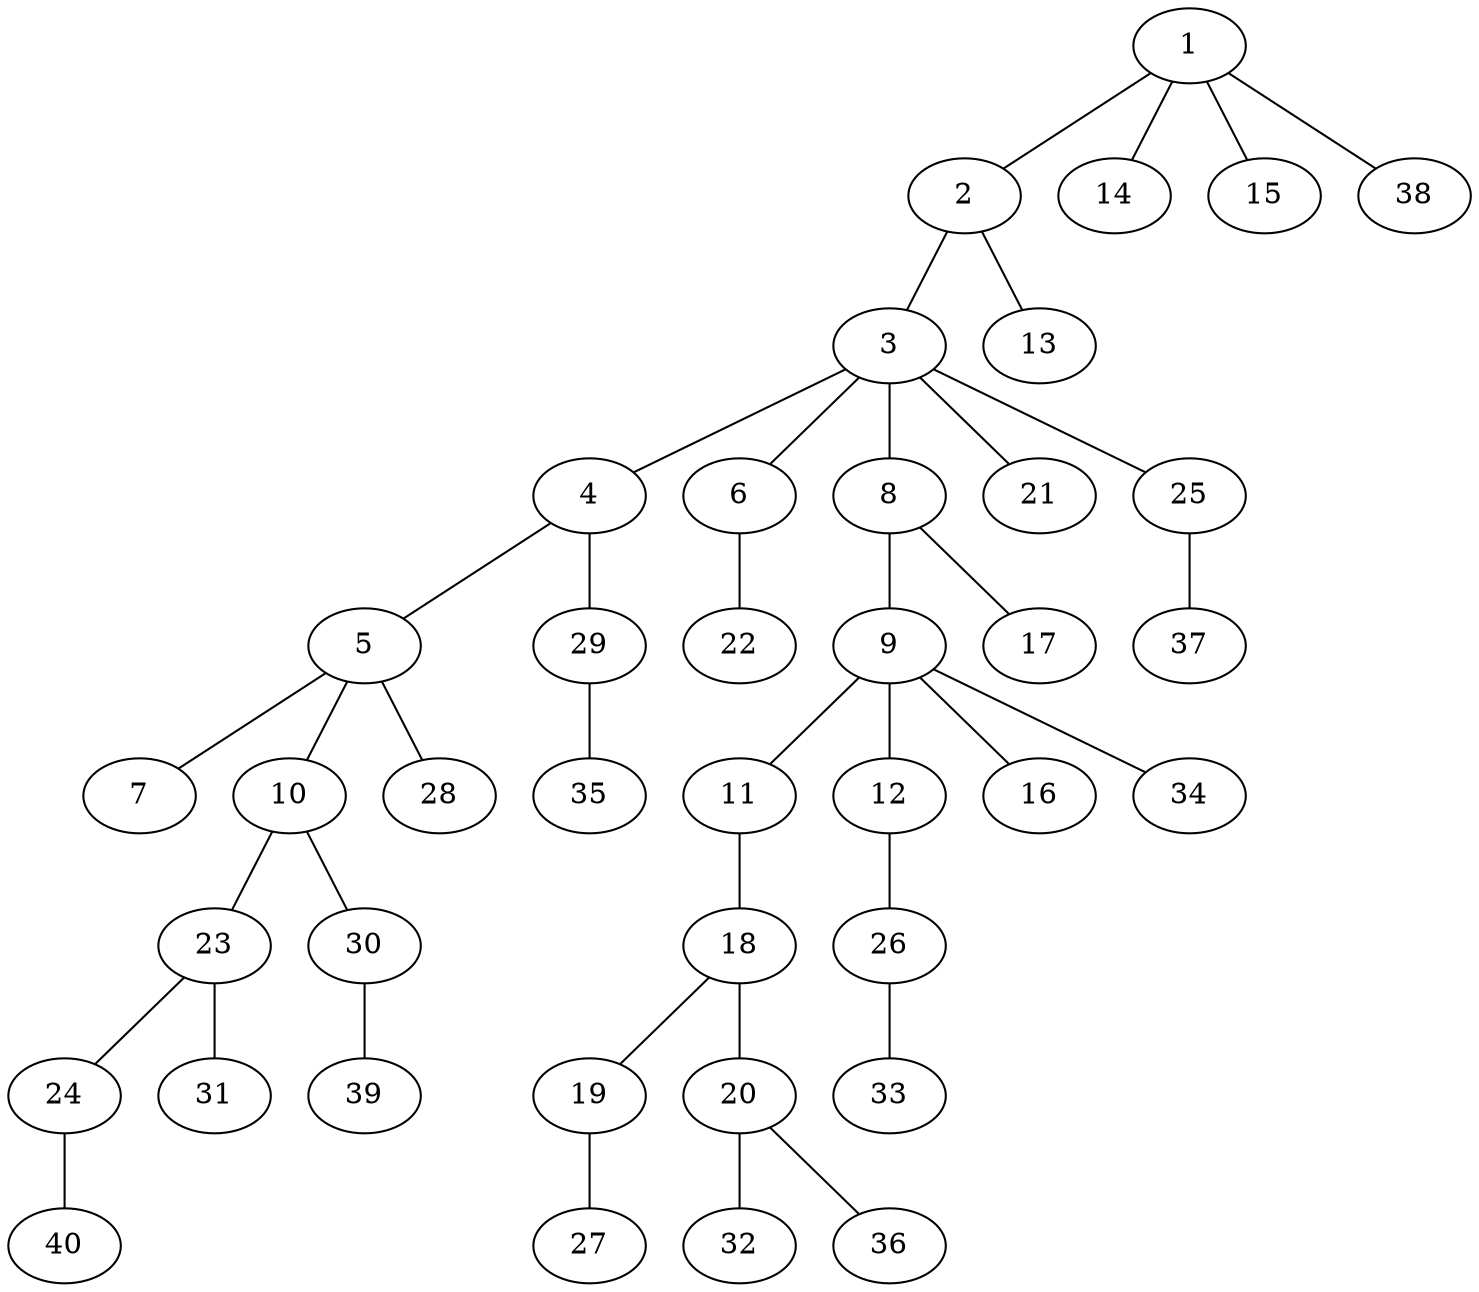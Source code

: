 graph graphname {1--2
1--14
1--15
1--38
2--3
2--13
3--4
3--6
3--8
3--21
3--25
4--5
4--29
5--7
5--10
5--28
6--22
8--9
8--17
9--11
9--12
9--16
9--34
10--23
10--30
11--18
12--26
18--19
18--20
19--27
20--32
20--36
23--24
23--31
24--40
25--37
26--33
29--35
30--39
}
